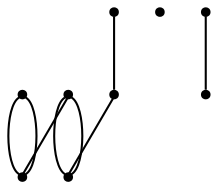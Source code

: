 graph {
  node [shape=point,comment="{\"directed\":false,\"doi\":\"10.1007/978-3-030-68766-3_1\",\"figure\":\"? (8)\"}"]

  v0 [pos="1331.8496796546792,1224.183236850851"]
  v1 [pos="1529.8457624900711,1250.7558114657677"]
  v2 [pos="1331.8496796546792,1277.3264148638948"]
  v3 [pos="1529.8457624900711,1303.897018262022"]
  v4 [pos="1529.8457624900711,1357.0380978829994"]
  v5 [pos="1331.8496796546792,1357.0380978829994"]
  v6 [pos="1529.8457624900711,1410.1793046792534"]
  v7 [pos="1529.8457624900711,1463.3245810843637"]
  v8 [pos="1331.8496796546792,1463.3245810843637"]

  v0 -- v1 [id="-1",pos="1331.8496796546792,1224.183236850851 1579.8558910032702,1210.8958367597209 1579.8558910032702,1210.8958367597209 1579.8558910032702,1210.8958367597209 1579.0265708596542,1236.637130178098 1579.0265708596542,1236.637130178098 1579.0265708596542,1236.637130178098 1529.8457624900711,1250.7558114657677 1529.8457624900711,1250.7558114657677 1529.8457624900711,1250.7558114657677"]
  v5 -- v4 [id="-6",pos="1331.8496796546792,1357.0380978829994 1529.8457624900711,1357.0380978829994 1529.8457624900711,1357.0380978829994 1529.8457624900711,1357.0380978829994"]
  v4 -- v3 [id="-8",pos="1529.8457624900711,1357.0380978829994 1579.8558910032702,1343.7485993998027 1579.8558910032702,1343.7485993998027 1579.8558910032702,1343.7485993998027 1579.0265708596542,1318.0116299408355 1579.0265708596542,1318.0116299408355 1579.0265708596542,1318.0116299408355 1529.8457624900711,1303.897018262022 1529.8457624900711,1303.897018262022 1529.8457624900711,1303.897018262022"]
  v3 -- v2 [id="-9",pos="1529.8457624900711,1303.897018262022 959.2694976119093,1317.1781231769523 959.2694976119093,1317.1781231769523 959.2694976119093,1317.1781231769523 960.0988177555254,1291.4410265427084 960.0988177555254,1291.4410265427084 960.0988177555254,1291.4410265427084 1331.8496796546792,1277.3264148638948 1331.8496796546792,1277.3264148638948 1331.8496796546792,1277.3264148638948"]
  v2 -- v3 [id="-10",pos="1331.8496796546792,1277.3264148638948 1529.8457624900711,1303.897018262022 1529.8457624900711,1303.897018262022 1529.8457624900711,1303.897018262022"]
  v2 -- v1 [id="-11",pos="1331.8496796546792,1277.3264148638948 1529.8457624900711,1250.7558114657677 1529.8457624900711,1250.7558114657677 1529.8457624900711,1250.7558114657677"]
  v8 -- v7 [id="-14",pos="1331.8496796546792,1463.3245810843637 1529.8457624900711,1463.3245810843637 1529.8457624900711,1463.3245810843637 1529.8457624900711,1463.3245810843637"]
  v0 -- v1 [id="-15",pos="1331.8496796546792,1224.183236850851 1529.8457624900711,1250.7558114657677 1529.8457624900711,1250.7558114657677 1529.8457624900711,1250.7558114657677"]
}